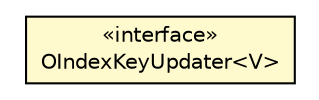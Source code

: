 #!/usr/local/bin/dot
#
# Class diagram 
# Generated by UMLGraph version R5_6-24-gf6e263 (http://www.umlgraph.org/)
#

digraph G {
	edge [fontname="Helvetica",fontsize=10,labelfontname="Helvetica",labelfontsize=10];
	node [fontname="Helvetica",fontsize=10,shape=plaintext];
	nodesep=0.25;
	ranksep=0.5;
	// com.orientechnologies.orient.core.index.OIndexKeyUpdater<V>
	c4023284 [label=<<table title="com.orientechnologies.orient.core.index.OIndexKeyUpdater" border="0" cellborder="1" cellspacing="0" cellpadding="2" port="p" bgcolor="lemonChiffon" href="./OIndexKeyUpdater.html">
		<tr><td><table border="0" cellspacing="0" cellpadding="1">
<tr><td align="center" balign="center"> &#171;interface&#187; </td></tr>
<tr><td align="center" balign="center"> OIndexKeyUpdater&lt;V&gt; </td></tr>
		</table></td></tr>
		</table>>, URL="./OIndexKeyUpdater.html", fontname="Helvetica", fontcolor="black", fontsize=10.0];
}

